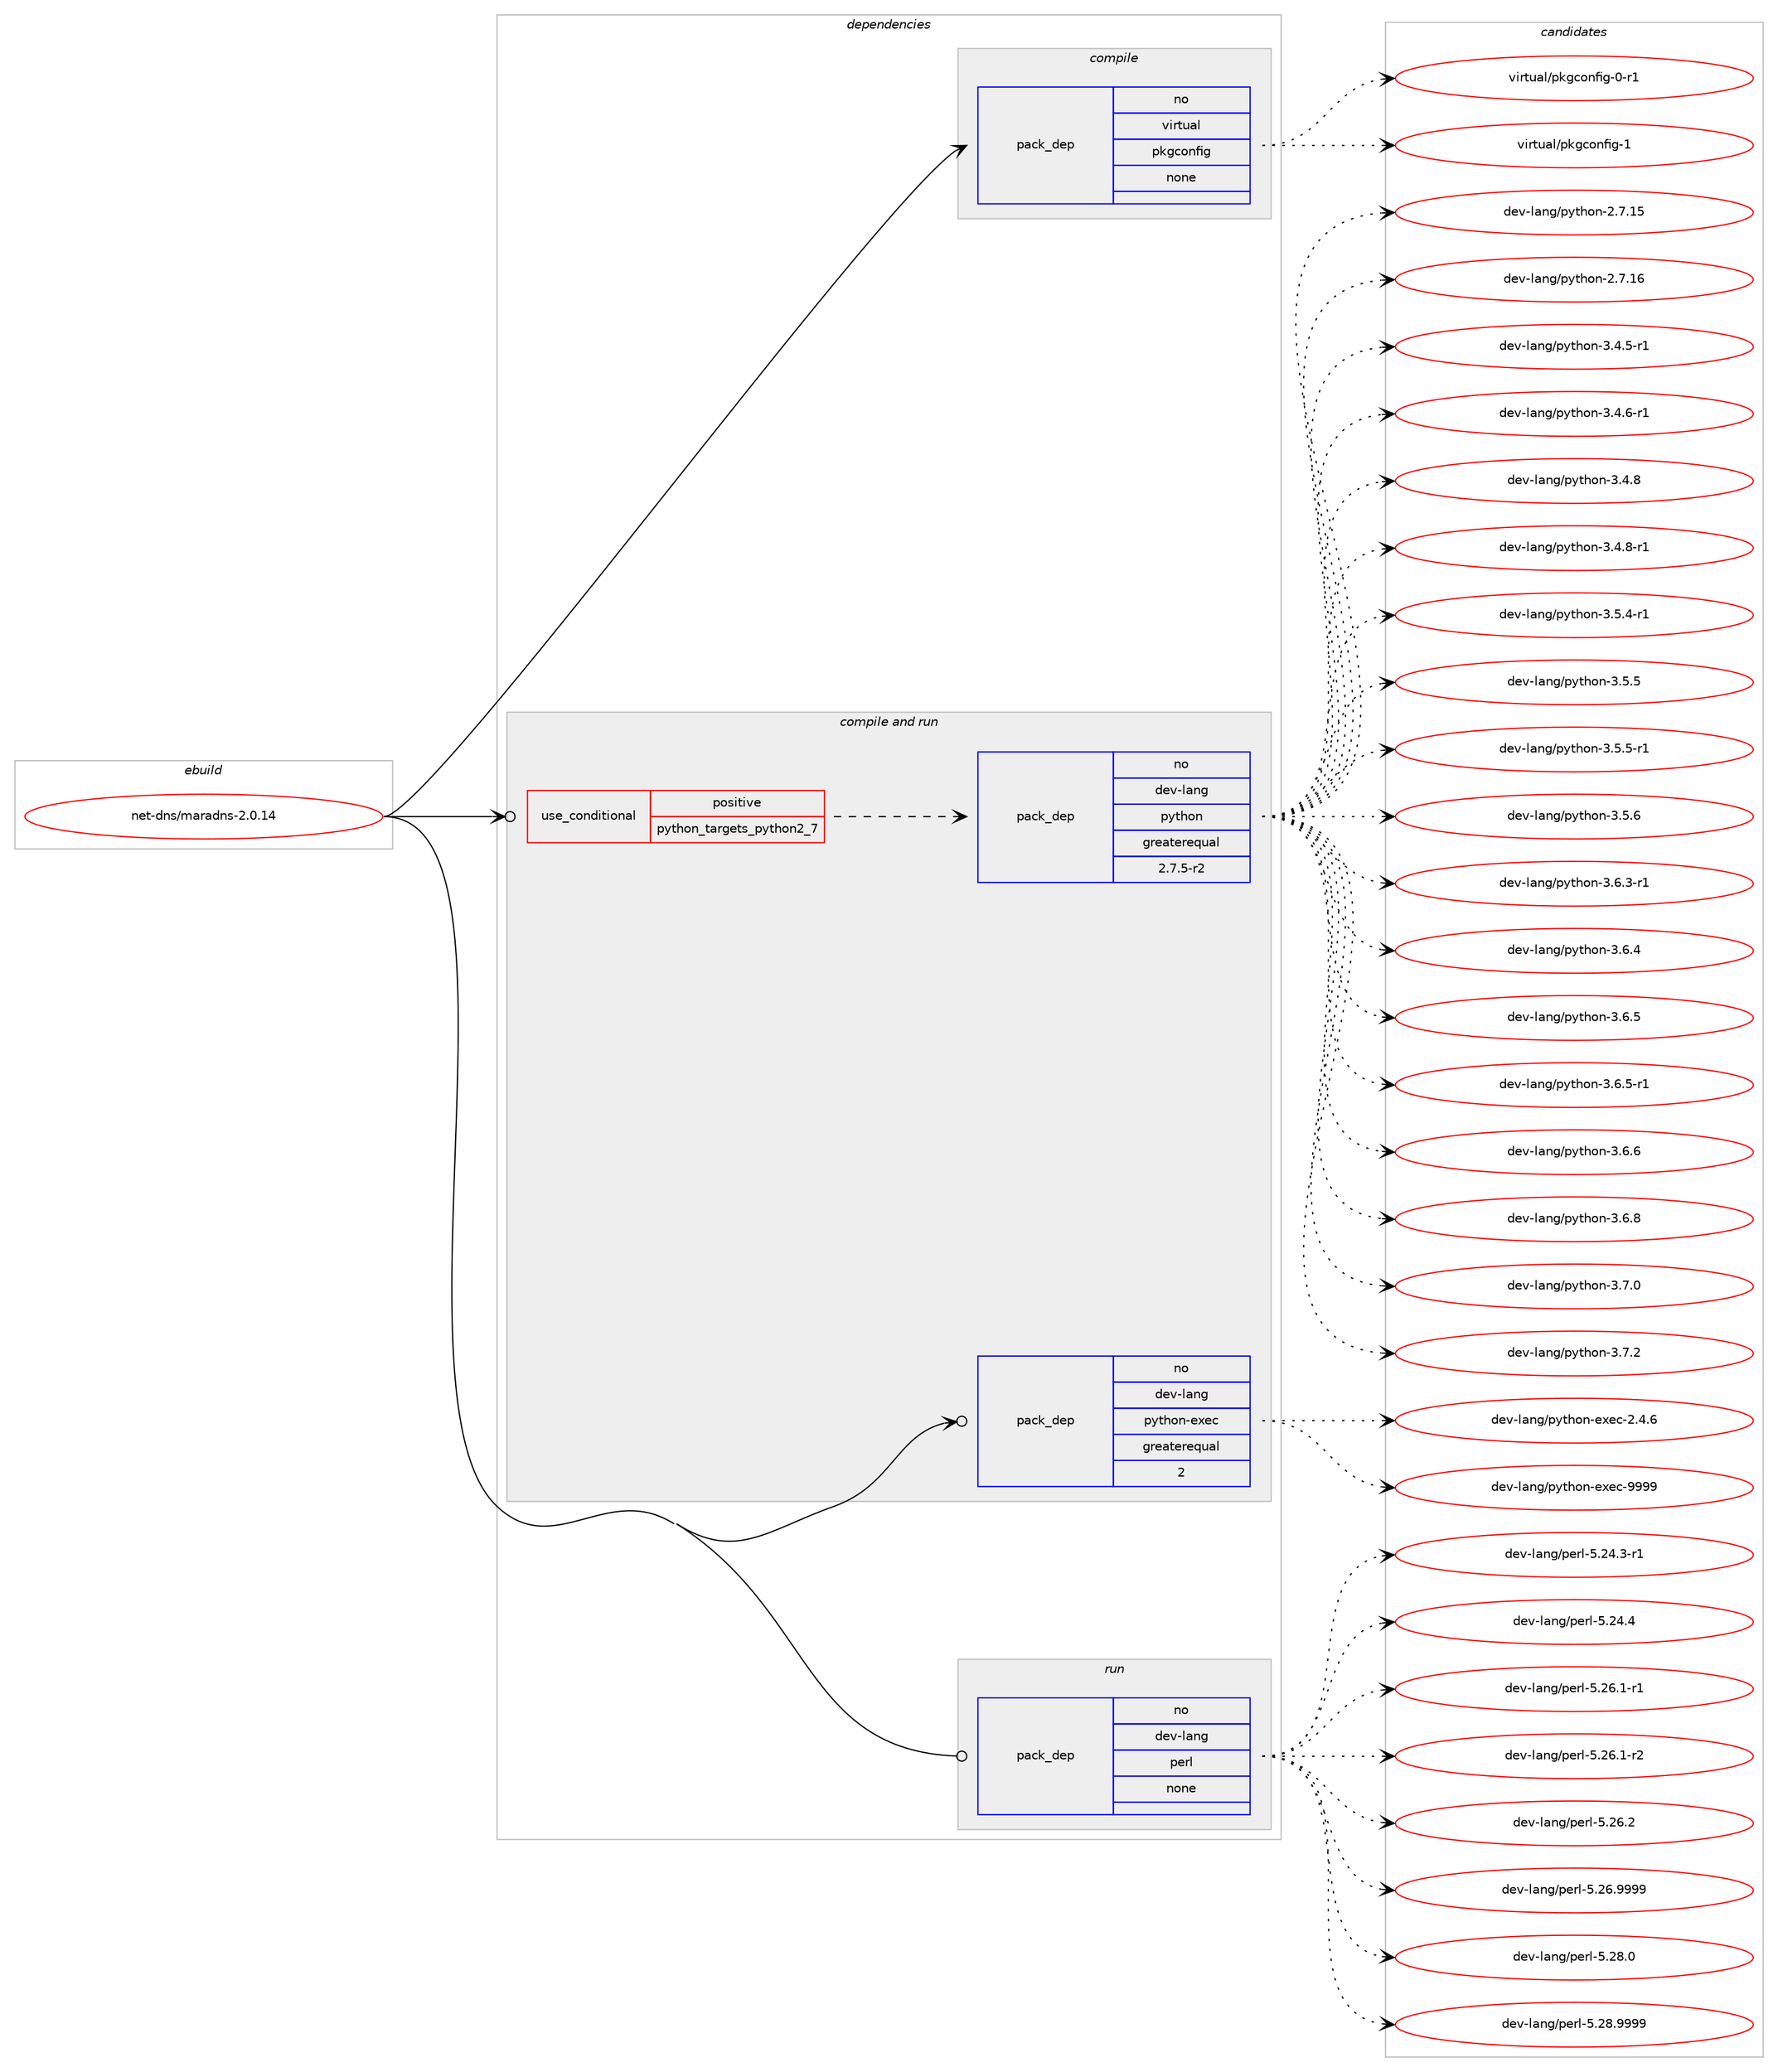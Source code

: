 digraph prolog {

# *************
# Graph options
# *************

newrank=true;
concentrate=true;
compound=true;
graph [rankdir=LR,fontname=Helvetica,fontsize=10,ranksep=1.5];#, ranksep=2.5, nodesep=0.2];
edge  [arrowhead=vee];
node  [fontname=Helvetica,fontsize=10];

# **********
# The ebuild
# **********

subgraph cluster_leftcol {
color=gray;
rank=same;
label=<<i>ebuild</i>>;
id [label="net-dns/maradns-2.0.14", color=red, width=4, href="../net-dns/maradns-2.0.14.svg"];
}

# ****************
# The dependencies
# ****************

subgraph cluster_midcol {
color=gray;
label=<<i>dependencies</i>>;
subgraph cluster_compile {
fillcolor="#eeeeee";
style=filled;
label=<<i>compile</i>>;
subgraph pack1180210 {
dependency1650907 [label=<<TABLE BORDER="0" CELLBORDER="1" CELLSPACING="0" CELLPADDING="4" WIDTH="220"><TR><TD ROWSPAN="6" CELLPADDING="30">pack_dep</TD></TR><TR><TD WIDTH="110">no</TD></TR><TR><TD>virtual</TD></TR><TR><TD>pkgconfig</TD></TR><TR><TD>none</TD></TR><TR><TD></TD></TR></TABLE>>, shape=none, color=blue];
}
id:e -> dependency1650907:w [weight=20,style="solid",arrowhead="vee"];
}
subgraph cluster_compileandrun {
fillcolor="#eeeeee";
style=filled;
label=<<i>compile and run</i>>;
subgraph cond443967 {
dependency1650908 [label=<<TABLE BORDER="0" CELLBORDER="1" CELLSPACING="0" CELLPADDING="4"><TR><TD ROWSPAN="3" CELLPADDING="10">use_conditional</TD></TR><TR><TD>positive</TD></TR><TR><TD>python_targets_python2_7</TD></TR></TABLE>>, shape=none, color=red];
subgraph pack1180211 {
dependency1650909 [label=<<TABLE BORDER="0" CELLBORDER="1" CELLSPACING="0" CELLPADDING="4" WIDTH="220"><TR><TD ROWSPAN="6" CELLPADDING="30">pack_dep</TD></TR><TR><TD WIDTH="110">no</TD></TR><TR><TD>dev-lang</TD></TR><TR><TD>python</TD></TR><TR><TD>greaterequal</TD></TR><TR><TD>2.7.5-r2</TD></TR></TABLE>>, shape=none, color=blue];
}
dependency1650908:e -> dependency1650909:w [weight=20,style="dashed",arrowhead="vee"];
}
id:e -> dependency1650908:w [weight=20,style="solid",arrowhead="odotvee"];
subgraph pack1180212 {
dependency1650910 [label=<<TABLE BORDER="0" CELLBORDER="1" CELLSPACING="0" CELLPADDING="4" WIDTH="220"><TR><TD ROWSPAN="6" CELLPADDING="30">pack_dep</TD></TR><TR><TD WIDTH="110">no</TD></TR><TR><TD>dev-lang</TD></TR><TR><TD>python-exec</TD></TR><TR><TD>greaterequal</TD></TR><TR><TD>2</TD></TR></TABLE>>, shape=none, color=blue];
}
id:e -> dependency1650910:w [weight=20,style="solid",arrowhead="odotvee"];
}
subgraph cluster_run {
fillcolor="#eeeeee";
style=filled;
label=<<i>run</i>>;
subgraph pack1180213 {
dependency1650911 [label=<<TABLE BORDER="0" CELLBORDER="1" CELLSPACING="0" CELLPADDING="4" WIDTH="220"><TR><TD ROWSPAN="6" CELLPADDING="30">pack_dep</TD></TR><TR><TD WIDTH="110">no</TD></TR><TR><TD>dev-lang</TD></TR><TR><TD>perl</TD></TR><TR><TD>none</TD></TR><TR><TD></TD></TR></TABLE>>, shape=none, color=blue];
}
id:e -> dependency1650911:w [weight=20,style="solid",arrowhead="odot"];
}
}

# **************
# The candidates
# **************

subgraph cluster_choices {
rank=same;
color=gray;
label=<<i>candidates</i>>;

subgraph choice1180210 {
color=black;
nodesep=1;
choice11810511411611797108471121071039911111010210510345484511449 [label="virtual/pkgconfig-0-r1", color=red, width=4,href="../virtual/pkgconfig-0-r1.svg"];
choice1181051141161179710847112107103991111101021051034549 [label="virtual/pkgconfig-1", color=red, width=4,href="../virtual/pkgconfig-1.svg"];
dependency1650907:e -> choice11810511411611797108471121071039911111010210510345484511449:w [style=dotted,weight="100"];
dependency1650907:e -> choice1181051141161179710847112107103991111101021051034549:w [style=dotted,weight="100"];
}
subgraph choice1180211 {
color=black;
nodesep=1;
choice10010111845108971101034711212111610411111045504655464953 [label="dev-lang/python-2.7.15", color=red, width=4,href="../dev-lang/python-2.7.15.svg"];
choice10010111845108971101034711212111610411111045504655464954 [label="dev-lang/python-2.7.16", color=red, width=4,href="../dev-lang/python-2.7.16.svg"];
choice1001011184510897110103471121211161041111104551465246534511449 [label="dev-lang/python-3.4.5-r1", color=red, width=4,href="../dev-lang/python-3.4.5-r1.svg"];
choice1001011184510897110103471121211161041111104551465246544511449 [label="dev-lang/python-3.4.6-r1", color=red, width=4,href="../dev-lang/python-3.4.6-r1.svg"];
choice100101118451089711010347112121116104111110455146524656 [label="dev-lang/python-3.4.8", color=red, width=4,href="../dev-lang/python-3.4.8.svg"];
choice1001011184510897110103471121211161041111104551465246564511449 [label="dev-lang/python-3.4.8-r1", color=red, width=4,href="../dev-lang/python-3.4.8-r1.svg"];
choice1001011184510897110103471121211161041111104551465346524511449 [label="dev-lang/python-3.5.4-r1", color=red, width=4,href="../dev-lang/python-3.5.4-r1.svg"];
choice100101118451089711010347112121116104111110455146534653 [label="dev-lang/python-3.5.5", color=red, width=4,href="../dev-lang/python-3.5.5.svg"];
choice1001011184510897110103471121211161041111104551465346534511449 [label="dev-lang/python-3.5.5-r1", color=red, width=4,href="../dev-lang/python-3.5.5-r1.svg"];
choice100101118451089711010347112121116104111110455146534654 [label="dev-lang/python-3.5.6", color=red, width=4,href="../dev-lang/python-3.5.6.svg"];
choice1001011184510897110103471121211161041111104551465446514511449 [label="dev-lang/python-3.6.3-r1", color=red, width=4,href="../dev-lang/python-3.6.3-r1.svg"];
choice100101118451089711010347112121116104111110455146544652 [label="dev-lang/python-3.6.4", color=red, width=4,href="../dev-lang/python-3.6.4.svg"];
choice100101118451089711010347112121116104111110455146544653 [label="dev-lang/python-3.6.5", color=red, width=4,href="../dev-lang/python-3.6.5.svg"];
choice1001011184510897110103471121211161041111104551465446534511449 [label="dev-lang/python-3.6.5-r1", color=red, width=4,href="../dev-lang/python-3.6.5-r1.svg"];
choice100101118451089711010347112121116104111110455146544654 [label="dev-lang/python-3.6.6", color=red, width=4,href="../dev-lang/python-3.6.6.svg"];
choice100101118451089711010347112121116104111110455146544656 [label="dev-lang/python-3.6.8", color=red, width=4,href="../dev-lang/python-3.6.8.svg"];
choice100101118451089711010347112121116104111110455146554648 [label="dev-lang/python-3.7.0", color=red, width=4,href="../dev-lang/python-3.7.0.svg"];
choice100101118451089711010347112121116104111110455146554650 [label="dev-lang/python-3.7.2", color=red, width=4,href="../dev-lang/python-3.7.2.svg"];
dependency1650909:e -> choice10010111845108971101034711212111610411111045504655464953:w [style=dotted,weight="100"];
dependency1650909:e -> choice10010111845108971101034711212111610411111045504655464954:w [style=dotted,weight="100"];
dependency1650909:e -> choice1001011184510897110103471121211161041111104551465246534511449:w [style=dotted,weight="100"];
dependency1650909:e -> choice1001011184510897110103471121211161041111104551465246544511449:w [style=dotted,weight="100"];
dependency1650909:e -> choice100101118451089711010347112121116104111110455146524656:w [style=dotted,weight="100"];
dependency1650909:e -> choice1001011184510897110103471121211161041111104551465246564511449:w [style=dotted,weight="100"];
dependency1650909:e -> choice1001011184510897110103471121211161041111104551465346524511449:w [style=dotted,weight="100"];
dependency1650909:e -> choice100101118451089711010347112121116104111110455146534653:w [style=dotted,weight="100"];
dependency1650909:e -> choice1001011184510897110103471121211161041111104551465346534511449:w [style=dotted,weight="100"];
dependency1650909:e -> choice100101118451089711010347112121116104111110455146534654:w [style=dotted,weight="100"];
dependency1650909:e -> choice1001011184510897110103471121211161041111104551465446514511449:w [style=dotted,weight="100"];
dependency1650909:e -> choice100101118451089711010347112121116104111110455146544652:w [style=dotted,weight="100"];
dependency1650909:e -> choice100101118451089711010347112121116104111110455146544653:w [style=dotted,weight="100"];
dependency1650909:e -> choice1001011184510897110103471121211161041111104551465446534511449:w [style=dotted,weight="100"];
dependency1650909:e -> choice100101118451089711010347112121116104111110455146544654:w [style=dotted,weight="100"];
dependency1650909:e -> choice100101118451089711010347112121116104111110455146544656:w [style=dotted,weight="100"];
dependency1650909:e -> choice100101118451089711010347112121116104111110455146554648:w [style=dotted,weight="100"];
dependency1650909:e -> choice100101118451089711010347112121116104111110455146554650:w [style=dotted,weight="100"];
}
subgraph choice1180212 {
color=black;
nodesep=1;
choice1001011184510897110103471121211161041111104510112010199455046524654 [label="dev-lang/python-exec-2.4.6", color=red, width=4,href="../dev-lang/python-exec-2.4.6.svg"];
choice10010111845108971101034711212111610411111045101120101994557575757 [label="dev-lang/python-exec-9999", color=red, width=4,href="../dev-lang/python-exec-9999.svg"];
dependency1650910:e -> choice1001011184510897110103471121211161041111104510112010199455046524654:w [style=dotted,weight="100"];
dependency1650910:e -> choice10010111845108971101034711212111610411111045101120101994557575757:w [style=dotted,weight="100"];
}
subgraph choice1180213 {
color=black;
nodesep=1;
choice100101118451089711010347112101114108455346505246514511449 [label="dev-lang/perl-5.24.3-r1", color=red, width=4,href="../dev-lang/perl-5.24.3-r1.svg"];
choice10010111845108971101034711210111410845534650524652 [label="dev-lang/perl-5.24.4", color=red, width=4,href="../dev-lang/perl-5.24.4.svg"];
choice100101118451089711010347112101114108455346505446494511449 [label="dev-lang/perl-5.26.1-r1", color=red, width=4,href="../dev-lang/perl-5.26.1-r1.svg"];
choice100101118451089711010347112101114108455346505446494511450 [label="dev-lang/perl-5.26.1-r2", color=red, width=4,href="../dev-lang/perl-5.26.1-r2.svg"];
choice10010111845108971101034711210111410845534650544650 [label="dev-lang/perl-5.26.2", color=red, width=4,href="../dev-lang/perl-5.26.2.svg"];
choice10010111845108971101034711210111410845534650544657575757 [label="dev-lang/perl-5.26.9999", color=red, width=4,href="../dev-lang/perl-5.26.9999.svg"];
choice10010111845108971101034711210111410845534650564648 [label="dev-lang/perl-5.28.0", color=red, width=4,href="../dev-lang/perl-5.28.0.svg"];
choice10010111845108971101034711210111410845534650564657575757 [label="dev-lang/perl-5.28.9999", color=red, width=4,href="../dev-lang/perl-5.28.9999.svg"];
dependency1650911:e -> choice100101118451089711010347112101114108455346505246514511449:w [style=dotted,weight="100"];
dependency1650911:e -> choice10010111845108971101034711210111410845534650524652:w [style=dotted,weight="100"];
dependency1650911:e -> choice100101118451089711010347112101114108455346505446494511449:w [style=dotted,weight="100"];
dependency1650911:e -> choice100101118451089711010347112101114108455346505446494511450:w [style=dotted,weight="100"];
dependency1650911:e -> choice10010111845108971101034711210111410845534650544650:w [style=dotted,weight="100"];
dependency1650911:e -> choice10010111845108971101034711210111410845534650544657575757:w [style=dotted,weight="100"];
dependency1650911:e -> choice10010111845108971101034711210111410845534650564648:w [style=dotted,weight="100"];
dependency1650911:e -> choice10010111845108971101034711210111410845534650564657575757:w [style=dotted,weight="100"];
}
}

}
